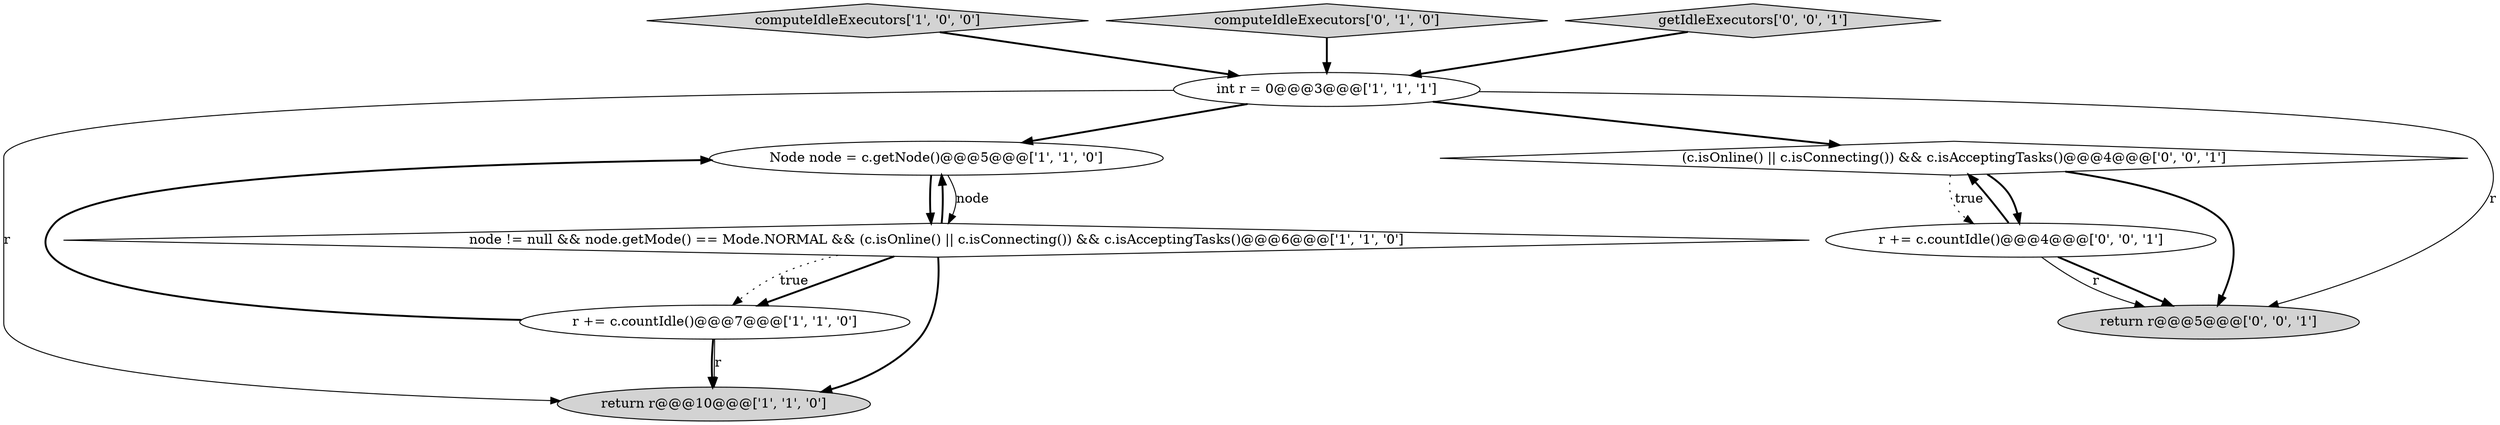 digraph {
2 [style = filled, label = "computeIdleExecutors['1', '0', '0']", fillcolor = lightgray, shape = diamond image = "AAA0AAABBB1BBB"];
5 [style = filled, label = "r += c.countIdle()@@@7@@@['1', '1', '0']", fillcolor = white, shape = ellipse image = "AAA0AAABBB1BBB"];
4 [style = filled, label = "return r@@@10@@@['1', '1', '0']", fillcolor = lightgray, shape = ellipse image = "AAA0AAABBB1BBB"];
6 [style = filled, label = "computeIdleExecutors['0', '1', '0']", fillcolor = lightgray, shape = diamond image = "AAA0AAABBB2BBB"];
1 [style = filled, label = "int r = 0@@@3@@@['1', '1', '1']", fillcolor = white, shape = ellipse image = "AAA0AAABBB1BBB"];
10 [style = filled, label = "getIdleExecutors['0', '0', '1']", fillcolor = lightgray, shape = diamond image = "AAA0AAABBB3BBB"];
3 [style = filled, label = "node != null && node.getMode() == Mode.NORMAL && (c.isOnline() || c.isConnecting()) && c.isAcceptingTasks()@@@6@@@['1', '1', '0']", fillcolor = white, shape = diamond image = "AAA0AAABBB1BBB"];
9 [style = filled, label = "return r@@@5@@@['0', '0', '1']", fillcolor = lightgray, shape = ellipse image = "AAA0AAABBB3BBB"];
8 [style = filled, label = "r += c.countIdle()@@@4@@@['0', '0', '1']", fillcolor = white, shape = ellipse image = "AAA0AAABBB3BBB"];
0 [style = filled, label = "Node node = c.getNode()@@@5@@@['1', '1', '0']", fillcolor = white, shape = ellipse image = "AAA0AAABBB1BBB"];
7 [style = filled, label = "(c.isOnline() || c.isConnecting()) && c.isAcceptingTasks()@@@4@@@['0', '0', '1']", fillcolor = white, shape = diamond image = "AAA0AAABBB3BBB"];
7->8 [style = bold, label=""];
8->9 [style = bold, label=""];
0->3 [style = solid, label="node"];
1->4 [style = solid, label="r"];
7->9 [style = bold, label=""];
7->8 [style = dotted, label="true"];
8->9 [style = solid, label="r"];
0->3 [style = bold, label=""];
3->5 [style = bold, label=""];
5->4 [style = bold, label=""];
10->1 [style = bold, label=""];
5->0 [style = bold, label=""];
5->4 [style = solid, label="r"];
3->0 [style = bold, label=""];
2->1 [style = bold, label=""];
1->9 [style = solid, label="r"];
8->7 [style = bold, label=""];
1->7 [style = bold, label=""];
3->5 [style = dotted, label="true"];
6->1 [style = bold, label=""];
3->4 [style = bold, label=""];
1->0 [style = bold, label=""];
}
